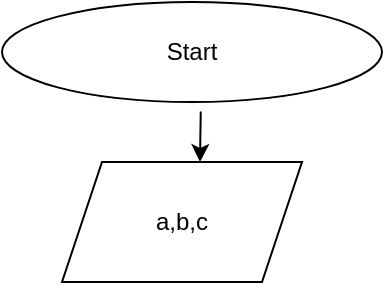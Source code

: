 <mxfile version="24.3.1" type="github">
  <diagram name="Seite-1" id="3vB9qWkkLMuJ13SJmIiz">
    <mxGraphModel dx="847" dy="514" grid="1" gridSize="10" guides="1" tooltips="1" connect="1" arrows="1" fold="1" page="1" pageScale="1" pageWidth="827" pageHeight="1169" math="0" shadow="0">
      <root>
        <mxCell id="0" />
        <mxCell id="1" parent="0" />
        <mxCell id="CV1pPfTYgQ_YOKvxJY6K-1" value="Start" style="ellipse;whiteSpace=wrap;html=1;" vertex="1" parent="1">
          <mxGeometry x="340" y="60" width="190" height="50" as="geometry" />
        </mxCell>
        <mxCell id="CV1pPfTYgQ_YOKvxJY6K-2" value="" style="endArrow=classic;html=1;rounded=0;exitX=0.523;exitY=1.095;exitDx=0;exitDy=0;exitPerimeter=0;" edge="1" parent="1" source="CV1pPfTYgQ_YOKvxJY6K-1">
          <mxGeometry width="50" height="50" relative="1" as="geometry">
            <mxPoint x="390" y="470" as="sourcePoint" />
            <mxPoint x="439" y="140" as="targetPoint" />
          </mxGeometry>
        </mxCell>
        <mxCell id="CV1pPfTYgQ_YOKvxJY6K-4" value="a,b,c" style="shape=parallelogram;perimeter=parallelogramPerimeter;whiteSpace=wrap;html=1;fixedSize=1;" vertex="1" parent="1">
          <mxGeometry x="370" y="140" width="120" height="60" as="geometry" />
        </mxCell>
      </root>
    </mxGraphModel>
  </diagram>
</mxfile>
